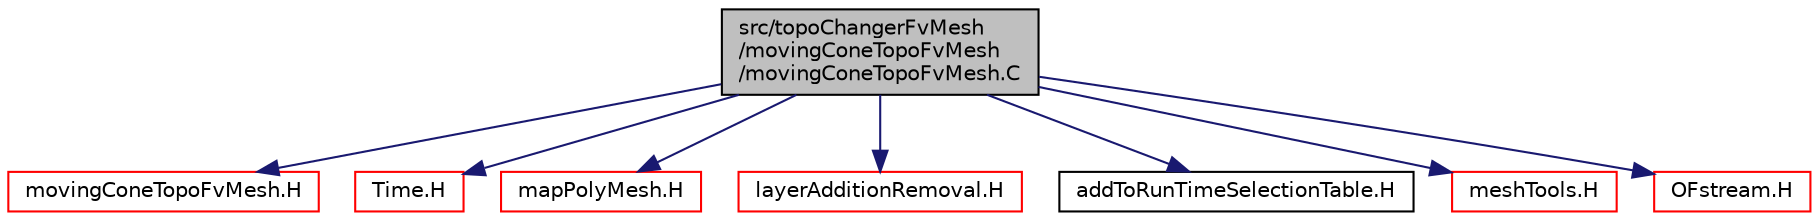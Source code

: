 digraph "src/topoChangerFvMesh/movingConeTopoFvMesh/movingConeTopoFvMesh.C"
{
  bgcolor="transparent";
  edge [fontname="Helvetica",fontsize="10",labelfontname="Helvetica",labelfontsize="10"];
  node [fontname="Helvetica",fontsize="10",shape=record];
  Node1 [label="src/topoChangerFvMesh\l/movingConeTopoFvMesh\l/movingConeTopoFvMesh.C",height=0.2,width=0.4,color="black", fillcolor="grey75", style="filled", fontcolor="black"];
  Node1 -> Node2 [color="midnightblue",fontsize="10",style="solid",fontname="Helvetica"];
  Node2 [label="movingConeTopoFvMesh.H",height=0.2,width=0.4,color="red",URL="$a10551.html"];
  Node1 -> Node3 [color="midnightblue",fontsize="10",style="solid",fontname="Helvetica"];
  Node3 [label="Time.H",height=0.2,width=0.4,color="red",URL="$a08162.html"];
  Node1 -> Node4 [color="midnightblue",fontsize="10",style="solid",fontname="Helvetica"];
  Node4 [label="mapPolyMesh.H",height=0.2,width=0.4,color="red",URL="$a08940.html"];
  Node1 -> Node5 [color="midnightblue",fontsize="10",style="solid",fontname="Helvetica"];
  Node5 [label="layerAdditionRemoval.H",height=0.2,width=0.4,color="red",URL="$a04903.html"];
  Node1 -> Node6 [color="midnightblue",fontsize="10",style="solid",fontname="Helvetica"];
  Node6 [label="addToRunTimeSelectionTable.H",height=0.2,width=0.4,color="black",URL="$a08150.html",tooltip="Macros for easy insertion into run-time selection tables. "];
  Node1 -> Node7 [color="midnightblue",fontsize="10",style="solid",fontname="Helvetica"];
  Node7 [label="meshTools.H",height=0.2,width=0.4,color="red",URL="$a07606.html"];
  Node1 -> Node8 [color="midnightblue",fontsize="10",style="solid",fontname="Helvetica"];
  Node8 [label="OFstream.H",height=0.2,width=0.4,color="red",URL="$a08082.html"];
}
